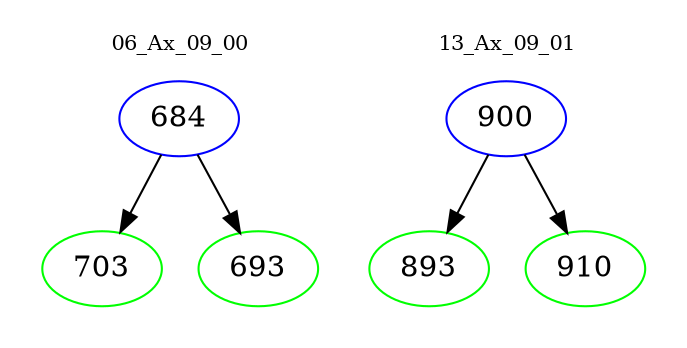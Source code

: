 digraph{
subgraph cluster_0 {
color = white
label = "06_Ax_09_00";
fontsize=10;
T0_684 [label="684", color="blue"]
T0_684 -> T0_703 [color="black"]
T0_703 [label="703", color="green"]
T0_684 -> T0_693 [color="black"]
T0_693 [label="693", color="green"]
}
subgraph cluster_1 {
color = white
label = "13_Ax_09_01";
fontsize=10;
T1_900 [label="900", color="blue"]
T1_900 -> T1_893 [color="black"]
T1_893 [label="893", color="green"]
T1_900 -> T1_910 [color="black"]
T1_910 [label="910", color="green"]
}
}
